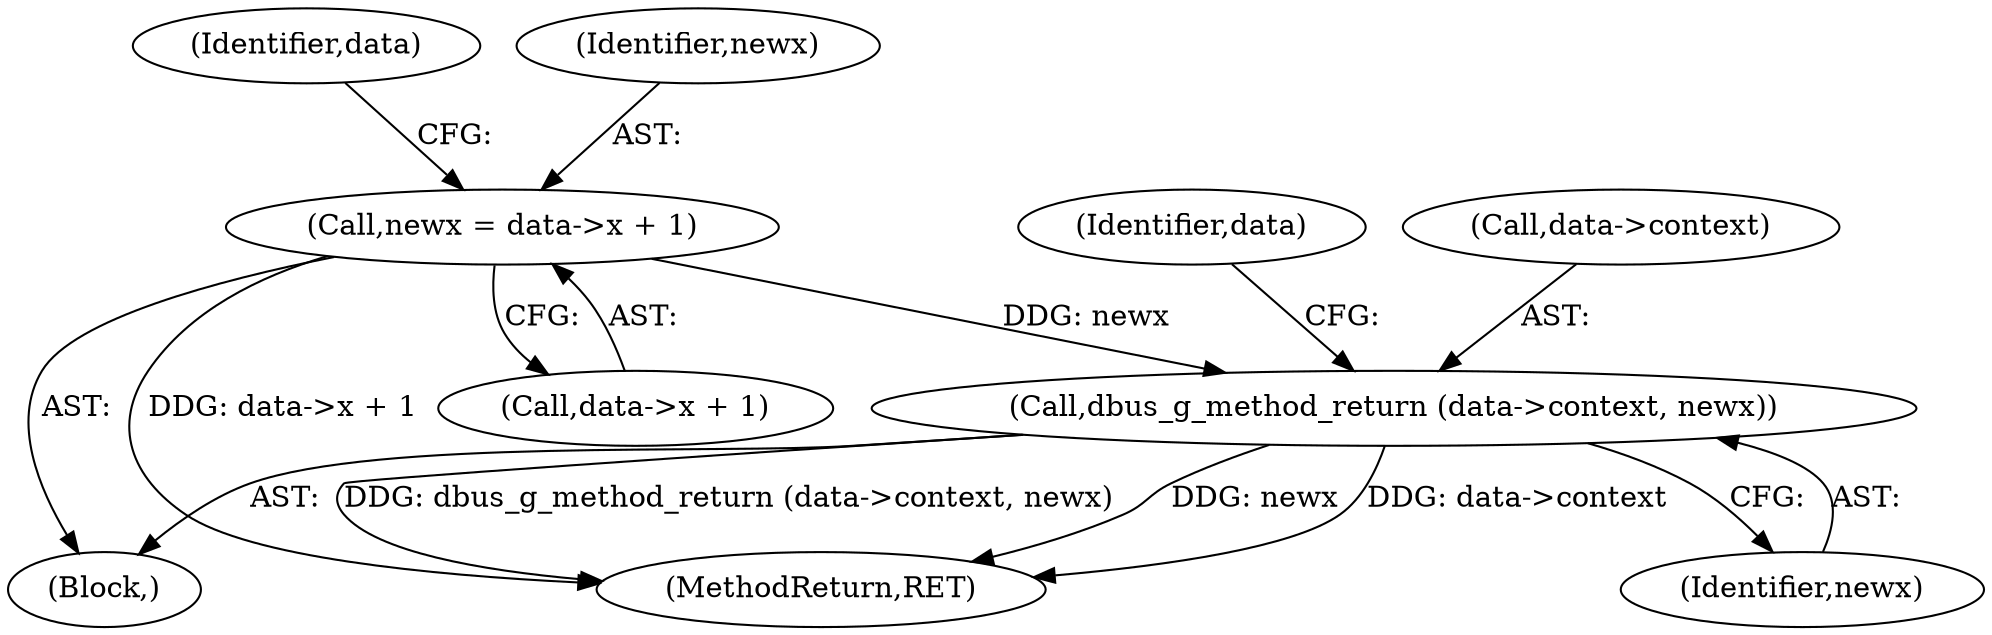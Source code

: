 digraph "1_dbus_9a6bce9b615abca6068348c1606ba8eaf13d9ae0_0@pointer" {
"1000111" [label="(Call,dbus_g_method_return (data->context, newx))"];
"1000104" [label="(Call,newx = data->x + 1)"];
"1000111" [label="(Call,dbus_g_method_return (data->context, newx))"];
"1000113" [label="(Identifier,data)"];
"1000104" [label="(Call,newx = data->x + 1)"];
"1000112" [label="(Call,data->context)"];
"1000102" [label="(Block,)"];
"1000106" [label="(Call,data->x + 1)"];
"1000105" [label="(Identifier,newx)"];
"1000115" [label="(Identifier,newx)"];
"1000120" [label="(MethodReturn,RET)"];
"1000117" [label="(Identifier,data)"];
"1000111" -> "1000102"  [label="AST: "];
"1000111" -> "1000115"  [label="CFG: "];
"1000112" -> "1000111"  [label="AST: "];
"1000115" -> "1000111"  [label="AST: "];
"1000117" -> "1000111"  [label="CFG: "];
"1000111" -> "1000120"  [label="DDG: newx"];
"1000111" -> "1000120"  [label="DDG: data->context"];
"1000111" -> "1000120"  [label="DDG: dbus_g_method_return (data->context, newx)"];
"1000104" -> "1000111"  [label="DDG: newx"];
"1000104" -> "1000102"  [label="AST: "];
"1000104" -> "1000106"  [label="CFG: "];
"1000105" -> "1000104"  [label="AST: "];
"1000106" -> "1000104"  [label="AST: "];
"1000113" -> "1000104"  [label="CFG: "];
"1000104" -> "1000120"  [label="DDG: data->x + 1"];
}

